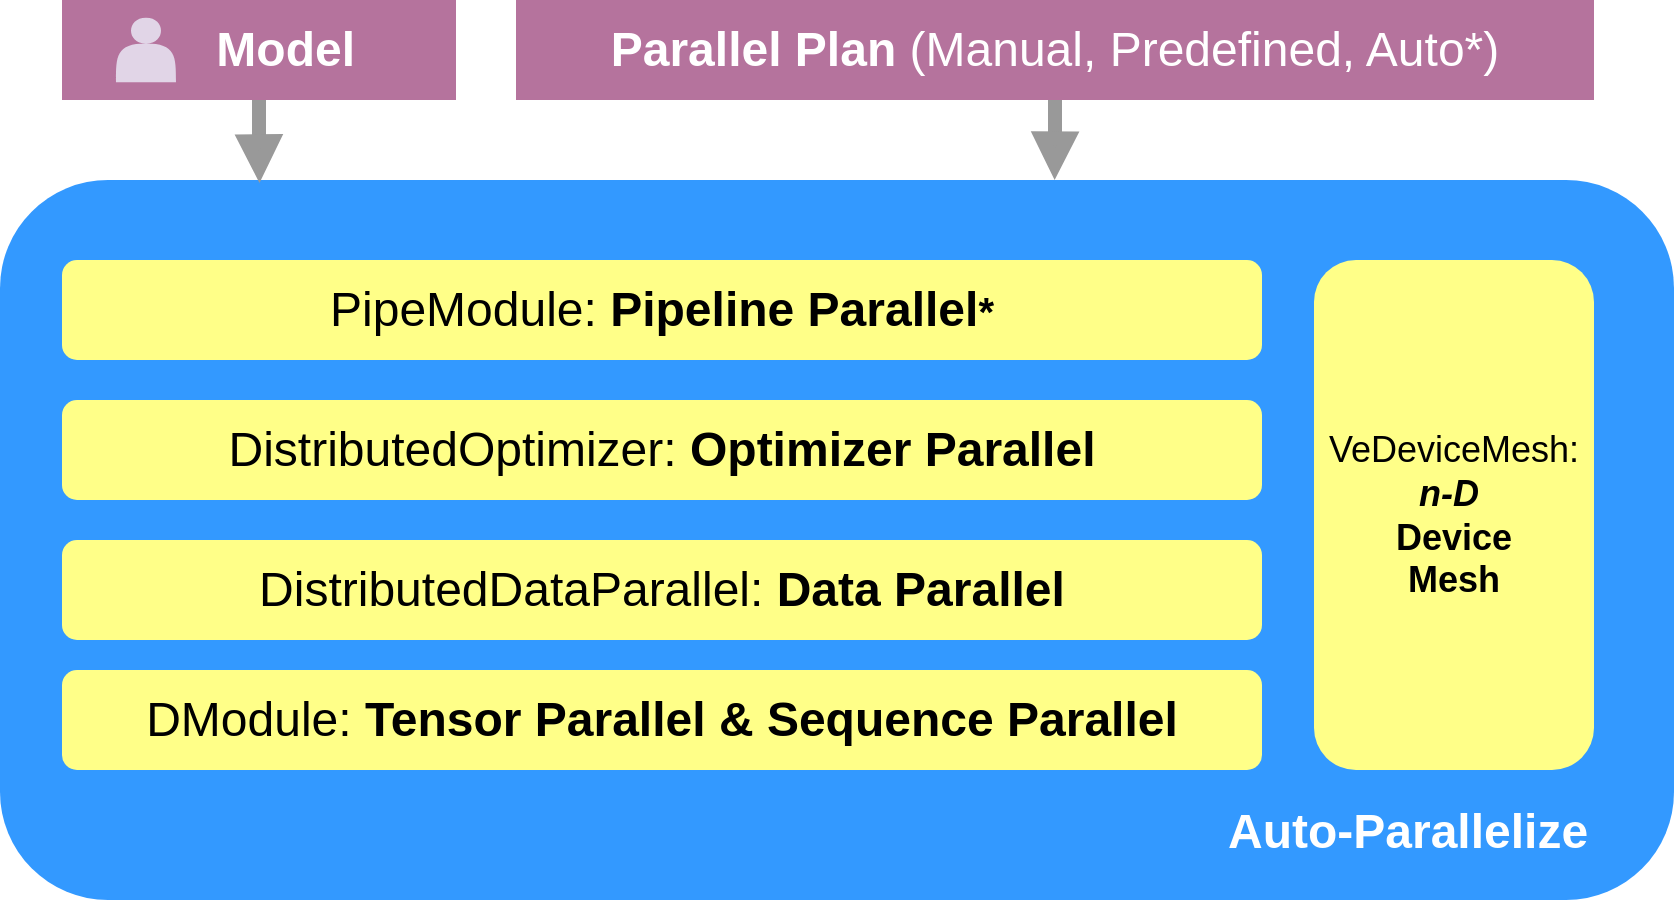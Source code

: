 <mxfile version="23.1.5" type="device">
  <diagram name="Page-1" id="OaXSlRLk5-my5HTBmn0r">
    <mxGraphModel dx="1195" dy="756" grid="1" gridSize="10" guides="1" tooltips="1" connect="1" arrows="1" fold="1" page="1" pageScale="1" pageWidth="860" pageHeight="480" math="0" shadow="0">
      <root>
        <mxCell id="0" />
        <mxCell id="1" parent="0" />
        <mxCell id="NICvJyYWtJvMbYJnr4mU-1" value="" style="rounded=1;whiteSpace=wrap;html=1;fillColor=#3399FF;strokeWidth=4;strokeColor=none;" vertex="1" parent="1">
          <mxGeometry x="11" y="104" width="837" height="360" as="geometry" />
        </mxCell>
        <mxCell id="NICvJyYWtJvMbYJnr4mU-3" value="PipeModule:&lt;b&gt;&amp;nbsp;Pipeline Parallel&lt;/b&gt;&lt;span style=&quot;font-size: 20px;&quot;&gt;&lt;b&gt;*&lt;/b&gt;&lt;/span&gt;" style="rounded=1;whiteSpace=wrap;html=1;fontSize=24;fillColor=#ffff88;strokeColor=none;verticalAlign=middle;" vertex="1" parent="1">
          <mxGeometry x="42" y="144" width="600" height="50" as="geometry" />
        </mxCell>
        <mxCell id="NICvJyYWtJvMbYJnr4mU-5" value="DistributedDataParallel: &lt;b&gt;Data Parallel&lt;/b&gt;" style="rounded=1;whiteSpace=wrap;html=1;fontSize=24;fillColor=#ffff88;strokeColor=none;verticalAlign=middle;" vertex="1" parent="1">
          <mxGeometry x="42" y="284" width="600" height="50" as="geometry" />
        </mxCell>
        <mxCell id="NICvJyYWtJvMbYJnr4mU-6" value="DModule: &lt;b&gt;Tensor Parallel &amp;amp; Sequence Parallel&lt;/b&gt;" style="rounded=1;whiteSpace=wrap;html=1;fontSize=24;fillColor=#ffff88;strokeColor=none;verticalAlign=middle;" vertex="1" parent="1">
          <mxGeometry x="42" y="349" width="600" height="50" as="geometry" />
        </mxCell>
        <mxCell id="NICvJyYWtJvMbYJnr4mU-14" value="DistributedOptimizer: &lt;b&gt;Optimizer Parallel&lt;/b&gt;" style="rounded=1;whiteSpace=wrap;html=1;fontSize=24;fillColor=#ffff88;strokeColor=none;verticalAlign=middle;" vertex="1" parent="1">
          <mxGeometry x="42" y="214" width="600" height="50" as="geometry" />
        </mxCell>
        <mxCell id="NICvJyYWtJvMbYJnr4mU-15" value="&lt;span style=&quot;font-size: 18px;&quot;&gt;VeDeviceMesh:&lt;br&gt;&lt;b&gt;&lt;i&gt;n-D&lt;/i&gt;&amp;nbsp;&lt;br&gt;Device &lt;br&gt;Mesh&lt;/b&gt;&lt;br&gt;&lt;/span&gt;" style="rounded=1;whiteSpace=wrap;html=1;fontSize=18;fillColor=#ffff88;strokeColor=none;verticalAlign=middle;rotation=0;direction=west;fontStyle=0" vertex="1" parent="1">
          <mxGeometry x="668" y="144" width="140" height="255" as="geometry" />
        </mxCell>
        <mxCell id="NICvJyYWtJvMbYJnr4mU-17" value="" style="edgeStyle=orthogonalEdgeStyle;rounded=0;orthogonalLoop=1;jettySize=auto;html=1;fillColor=#f5f5f5;strokeColor=#999999;endArrow=block;endFill=1;strokeWidth=7;exitX=0.5;exitY=1;exitDx=0;exitDy=0;endSize=6;entryX=0.155;entryY=0.004;entryDx=0;entryDy=0;entryPerimeter=0;" edge="1" parent="1" source="NICvJyYWtJvMbYJnr4mU-18" target="NICvJyYWtJvMbYJnr4mU-1">
          <mxGeometry relative="1" as="geometry">
            <mxPoint x="253" y="153" as="targetPoint" />
          </mxGeometry>
        </mxCell>
        <mxCell id="NICvJyYWtJvMbYJnr4mU-18" value="&amp;nbsp; &amp;nbsp; Model" style="rounded=0;whiteSpace=wrap;html=1;fillColor=#B5739D;strokeColor=none;labelBackgroundColor=none;container=0;fontColor=#FFFFFF;fontSize=24;fontStyle=1" vertex="1" parent="1">
          <mxGeometry x="42" y="14" width="197" height="50" as="geometry" />
        </mxCell>
        <mxCell id="NICvJyYWtJvMbYJnr4mU-22" value="Parallel Plan &lt;span style=&quot;font-weight: normal;&quot;&gt;(Manual, Predefined, Auto*)&lt;/span&gt;" style="rounded=0;whiteSpace=wrap;html=1;fillColor=#B5739D;strokeColor=none;labelBackgroundColor=none;container=0;fontColor=#FFFFFF;fontSize=24;fontStyle=1" vertex="1" parent="1">
          <mxGeometry x="269" y="14" width="539" height="50" as="geometry" />
        </mxCell>
        <mxCell id="NICvJyYWtJvMbYJnr4mU-24" value="&lt;b style=&quot;border-color: var(--border-color); color: rgb(255, 255, 255); font-family: Helvetica; font-size: 24px; font-style: normal; font-variant-ligatures: normal; font-variant-caps: normal; letter-spacing: normal; orphans: 2; text-align: center; text-indent: 0px; text-transform: none; widows: 2; word-spacing: 0px; -webkit-text-stroke-width: 0px; text-decoration-thickness: initial; text-decoration-style: initial; text-decoration-color: initial;&quot;&gt;Auto-Parallelize&lt;/b&gt;" style="text;whiteSpace=wrap;html=1;" vertex="1" parent="1">
          <mxGeometry x="623" y="409" width="190" height="50" as="geometry" />
        </mxCell>
        <mxCell id="NICvJyYWtJvMbYJnr4mU-25" value="" style="edgeStyle=orthogonalEdgeStyle;rounded=0;orthogonalLoop=1;jettySize=auto;html=1;fillColor=#f5f5f5;strokeColor=#999999;endArrow=block;endFill=1;strokeWidth=7;exitX=0.5;exitY=1;exitDx=0;exitDy=0;endSize=6;entryX=0.63;entryY=0;entryDx=0;entryDy=0;entryPerimeter=0;" edge="1" parent="1" source="NICvJyYWtJvMbYJnr4mU-22" target="NICvJyYWtJvMbYJnr4mU-1">
          <mxGeometry relative="1" as="geometry">
            <mxPoint x="589" y="84" as="targetPoint" />
            <mxPoint x="151" y="74" as="sourcePoint" />
            <Array as="points">
              <mxPoint x="538" y="84" />
              <mxPoint x="538" y="84" />
            </Array>
          </mxGeometry>
        </mxCell>
        <mxCell id="NICvJyYWtJvMbYJnr4mU-26" value="" style="shape=actor;whiteSpace=wrap;html=1;fillColor=#E1D5E7;strokeColor=none;gradientColor=none;container=0;" vertex="1" parent="1">
          <mxGeometry x="69" y="22.88" width="30" height="32.25" as="geometry" />
        </mxCell>
      </root>
    </mxGraphModel>
  </diagram>
</mxfile>
